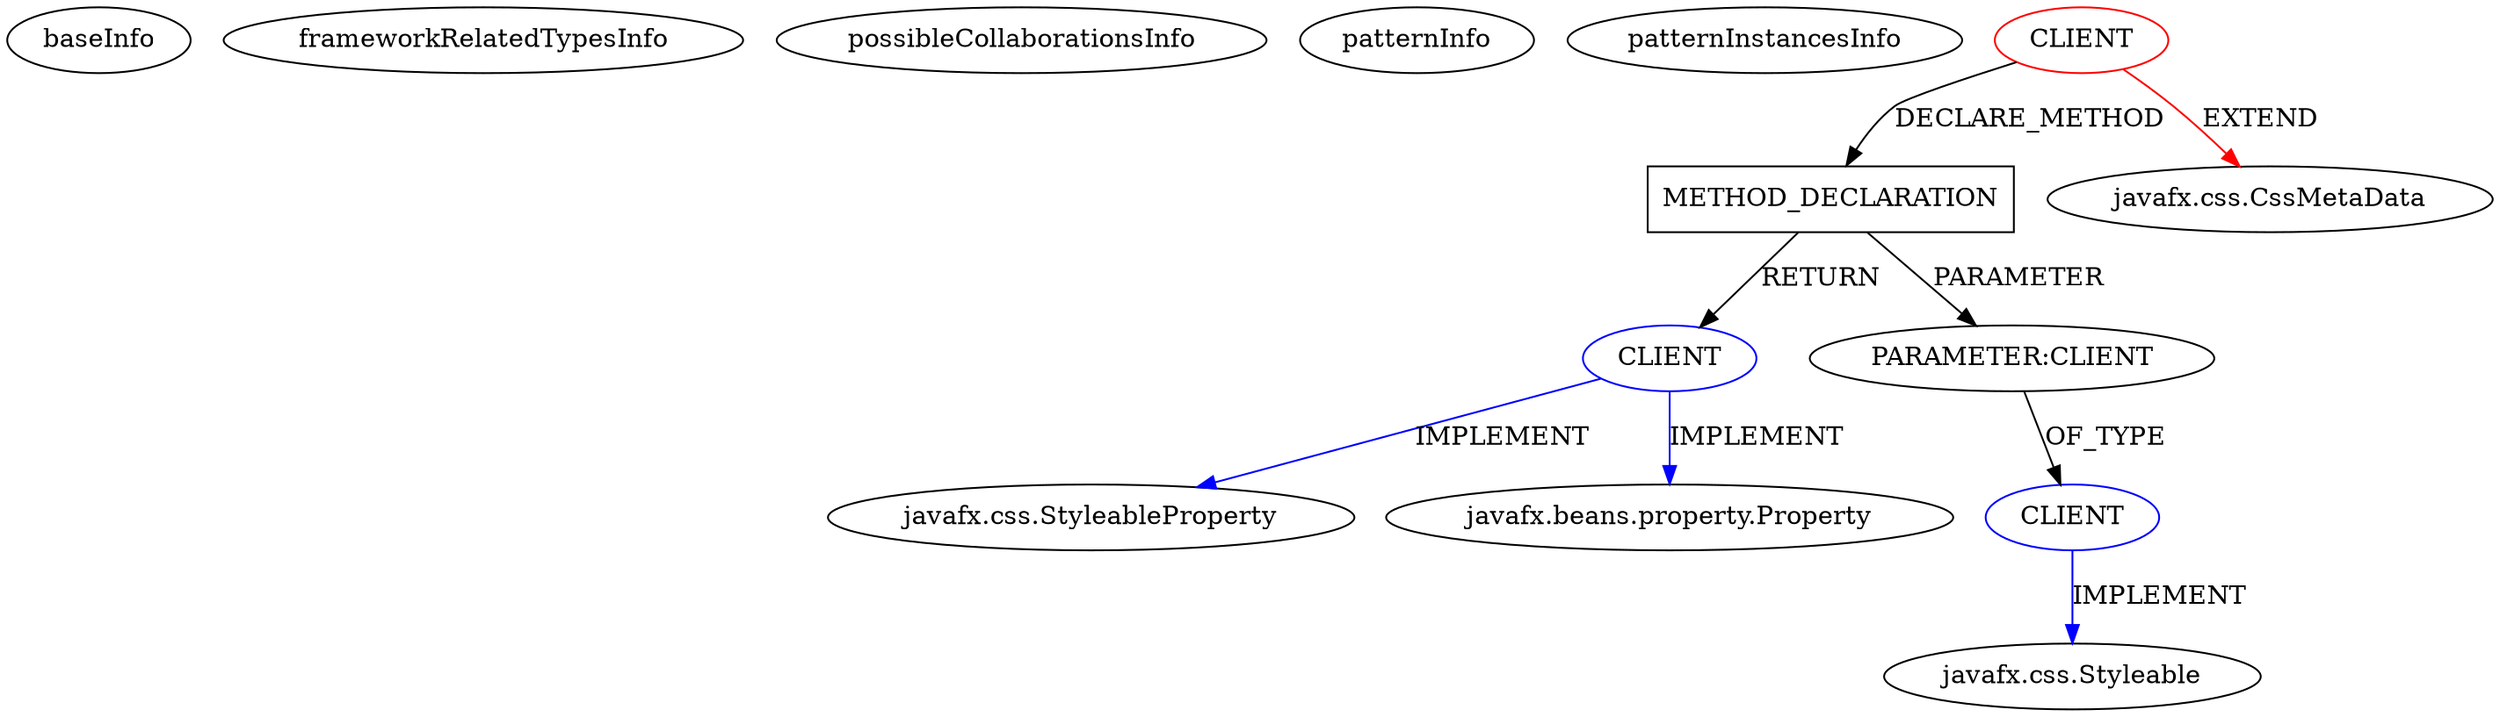 digraph {
baseInfo[graphId=4361,category="pattern",isAnonymous=false,possibleRelation=true]
frameworkRelatedTypesInfo[0="javafx.css.CssMetaData"]
possibleCollaborationsInfo[0="4361~RETURN_TYPE_DECLARATION-CLIENT_METHOD_DECLARATION-~javafx.css.CssMetaData ~javafx.beans.property.Property javafx.css.StyleableProperty ~false~false",1="4361~PARAMETER_TYPE_DECLARATION-CLIENT_METHOD_DECLARATION-~javafx.css.CssMetaData ~javafx.css.Styleable ~false~false"]
patternInfo[frequency=2.0,patternRootClient=0]
patternInstancesInfo[0="guigarage-mastering-javafx-controls~/guigarage-mastering-javafx-controls/mastering-javafx-controls-master/src/main/java/com/guigarage/chapter10/util/DefaultPropertyBasedCssMetaData.java~DefaultPropertyBasedCssMetaData~2844",1="guigarage-mastering-javafx-controls~/guigarage-mastering-javafx-controls/mastering-javafx-controls-master/src/main/java/com/guigarage/chapter10/util/AbstractPropertyBasedCssMetaData.java~AbstractPropertyBasedCssMetaData~2845"]
5[label="javafx.css.StyleableProperty",vertexType="FRAMEWORK_INTERFACE_TYPE",isFrameworkType=false]
3[label="CLIENT",vertexType="REFERENCE_CLIENT_CLASS_DECLARATION",isFrameworkType=false,color=blue]
4[label="javafx.beans.property.Property",vertexType="FRAMEWORK_INTERFACE_TYPE",isFrameworkType=false]
2[label="METHOD_DECLARATION",vertexType="CLIENT_METHOD_DECLARATION",isFrameworkType=false,shape=box]
0[label="CLIENT",vertexType="ROOT_CLIENT_CLASS_DECLARATION",isFrameworkType=false,color=red]
6[label="PARAMETER:CLIENT",vertexType="PARAMETER_DECLARATION",isFrameworkType=false]
1[label="javafx.css.CssMetaData",vertexType="FRAMEWORK_CLASS_TYPE",isFrameworkType=false]
7[label="CLIENT",vertexType="REFERENCE_CLIENT_CLASS_DECLARATION",isFrameworkType=false,color=blue]
8[label="javafx.css.Styleable",vertexType="FRAMEWORK_INTERFACE_TYPE",isFrameworkType=false]
7->8[label="IMPLEMENT",color=blue]
3->4[label="IMPLEMENT",color=blue]
6->7[label="OF_TYPE"]
2->3[label="RETURN"]
3->5[label="IMPLEMENT",color=blue]
0->1[label="EXTEND",color=red]
2->6[label="PARAMETER"]
0->2[label="DECLARE_METHOD"]
}

